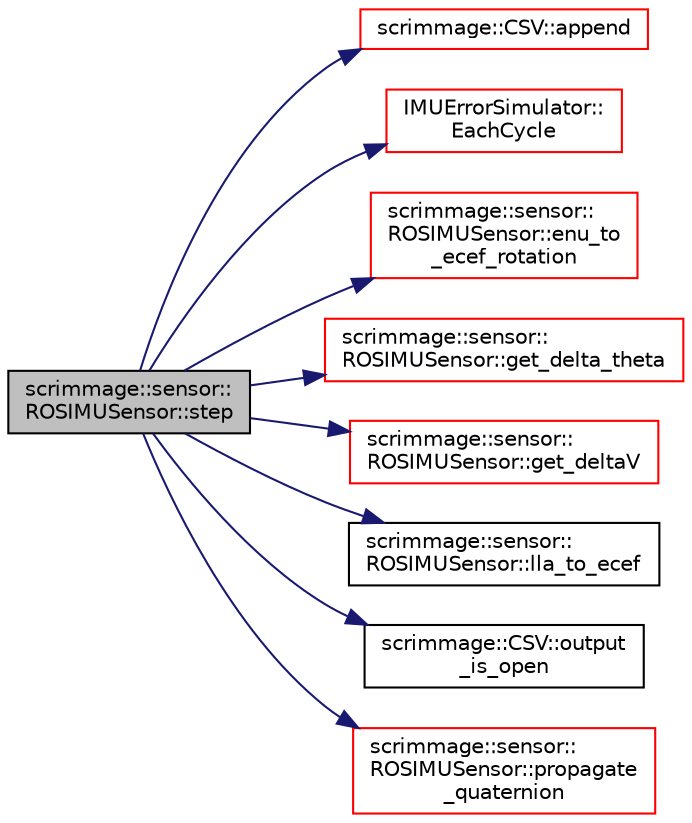 digraph "scrimmage::sensor::ROSIMUSensor::step"
{
 // LATEX_PDF_SIZE
  edge [fontname="Helvetica",fontsize="10",labelfontname="Helvetica",labelfontsize="10"];
  node [fontname="Helvetica",fontsize="10",shape=record];
  rankdir="LR";
  Node1 [label="scrimmage::sensor::\lROSIMUSensor::step",height=0.2,width=0.4,color="black", fillcolor="grey75", style="filled", fontcolor="black",tooltip=" "];
  Node1 -> Node2 [color="midnightblue",fontsize="10",style="solid",fontname="Helvetica"];
  Node2 [label="scrimmage::CSV::append",height=0.2,width=0.4,color="red", fillcolor="white", style="filled",URL="$classscrimmage_1_1CSV.html#a7eae90f44a37b48a68e684aa057c355d",tooltip=" "];
  Node1 -> Node5 [color="midnightblue",fontsize="10",style="solid",fontname="Helvetica"];
  Node5 [label="IMUErrorSimulator::\lEachCycle",height=0.2,width=0.4,color="red", fillcolor="white", style="filled",URL="$classIMUErrorSimulator.html#a4f96e213191b4f52c781da838d61694f",tooltip=" "];
  Node1 -> Node7 [color="midnightblue",fontsize="10",style="solid",fontname="Helvetica"];
  Node7 [label="scrimmage::sensor::\lROSIMUSensor::enu_to\l_ecef_rotation",height=0.2,width=0.4,color="red", fillcolor="white", style="filled",URL="$classscrimmage_1_1sensor_1_1ROSIMUSensor.html#a3505a5eda56bd651579788c5d5d73338",tooltip=" "];
  Node1 -> Node10 [color="midnightblue",fontsize="10",style="solid",fontname="Helvetica"];
  Node10 [label="scrimmage::sensor::\lROSIMUSensor::get_delta_theta",height=0.2,width=0.4,color="red", fillcolor="white", style="filled",URL="$classscrimmage_1_1sensor_1_1ROSIMUSensor.html#ade87f4f2b25d40cf707a21a6aa00d891",tooltip=" "];
  Node1 -> Node13 [color="midnightblue",fontsize="10",style="solid",fontname="Helvetica"];
  Node13 [label="scrimmage::sensor::\lROSIMUSensor::get_deltaV",height=0.2,width=0.4,color="red", fillcolor="white", style="filled",URL="$classscrimmage_1_1sensor_1_1ROSIMUSensor.html#aacdf28a891ddc080f4bcb83ab49b7af7",tooltip=" "];
  Node1 -> Node16 [color="midnightblue",fontsize="10",style="solid",fontname="Helvetica"];
  Node16 [label="scrimmage::sensor::\lROSIMUSensor::lla_to_ecef",height=0.2,width=0.4,color="black", fillcolor="white", style="filled",URL="$classscrimmage_1_1sensor_1_1ROSIMUSensor.html#a12127951fa6c1c0b45bf5efd3d035bf7",tooltip=" "];
  Node1 -> Node17 [color="midnightblue",fontsize="10",style="solid",fontname="Helvetica"];
  Node17 [label="scrimmage::CSV::output\l_is_open",height=0.2,width=0.4,color="black", fillcolor="white", style="filled",URL="$classscrimmage_1_1CSV.html#ab3699a668414bdc7ad299138e95751f1",tooltip=" "];
  Node1 -> Node18 [color="midnightblue",fontsize="10",style="solid",fontname="Helvetica"];
  Node18 [label="scrimmage::sensor::\lROSIMUSensor::propagate\l_quaternion",height=0.2,width=0.4,color="red", fillcolor="white", style="filled",URL="$classscrimmage_1_1sensor_1_1ROSIMUSensor.html#a98709dfae69e12159397e4c3723a0a29",tooltip=" "];
}
